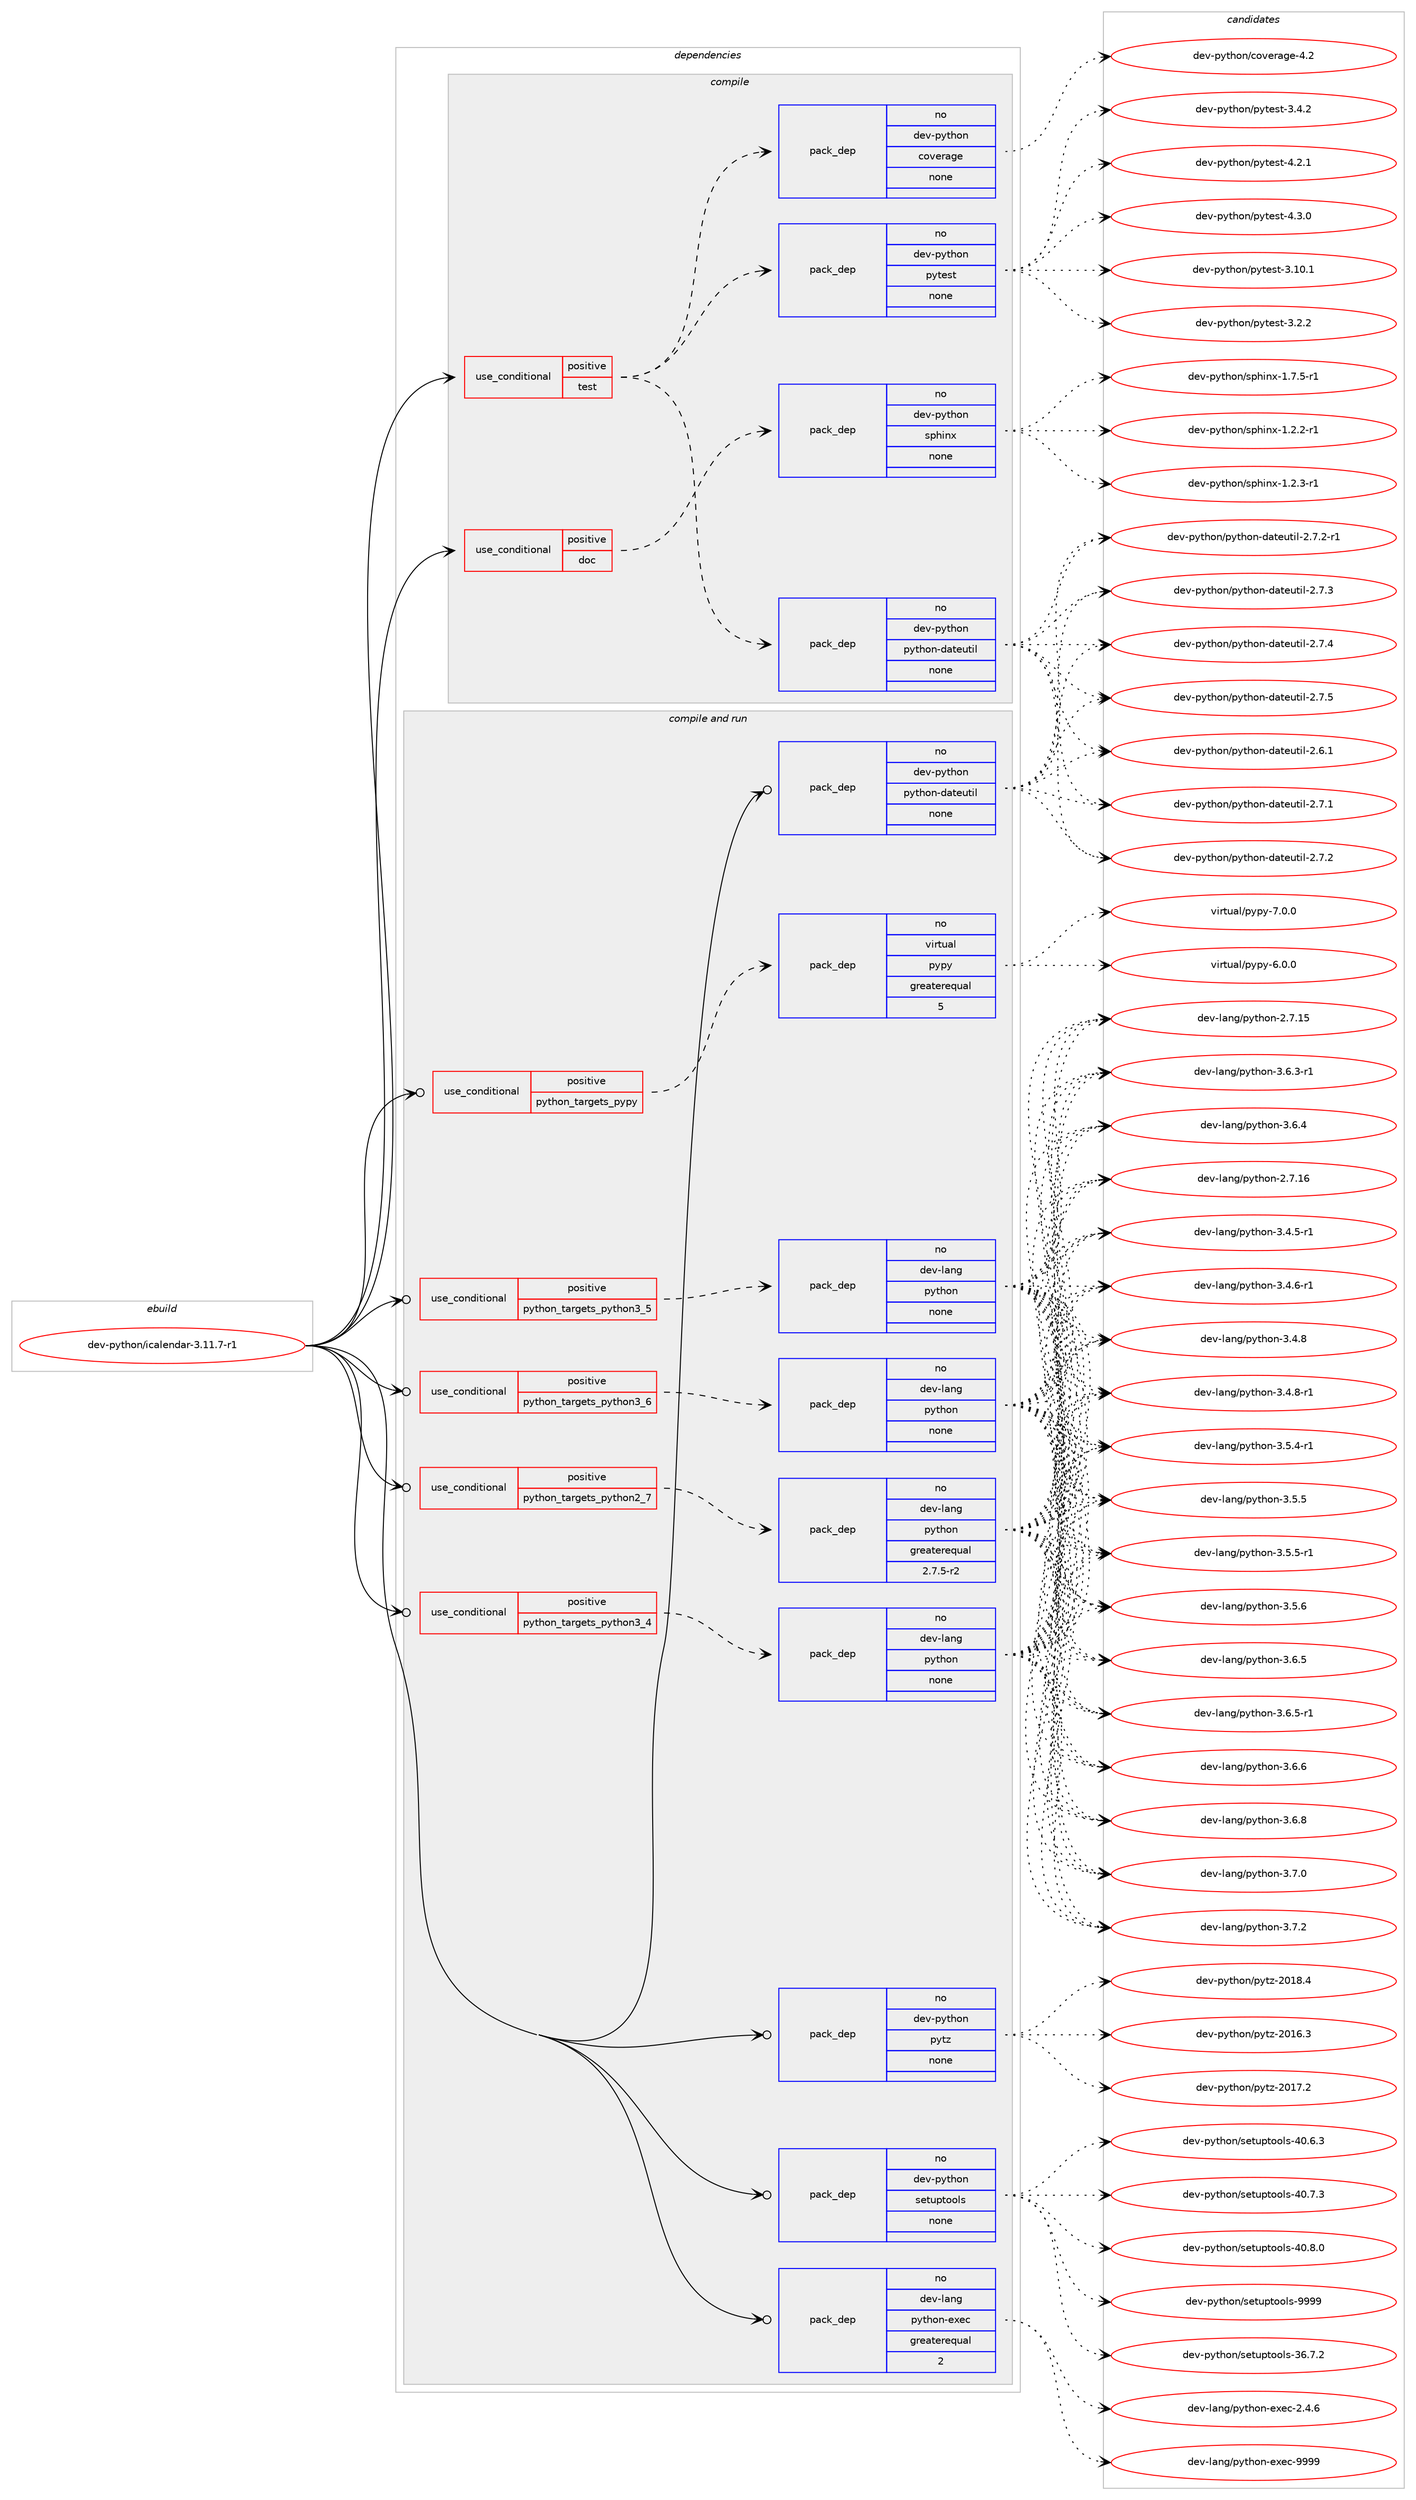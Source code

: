 digraph prolog {

# *************
# Graph options
# *************

newrank=true;
concentrate=true;
compound=true;
graph [rankdir=LR,fontname=Helvetica,fontsize=10,ranksep=1.5];#, ranksep=2.5, nodesep=0.2];
edge  [arrowhead=vee];
node  [fontname=Helvetica,fontsize=10];

# **********
# The ebuild
# **********

subgraph cluster_leftcol {
color=gray;
rank=same;
label=<<i>ebuild</i>>;
id [label="dev-python/icalendar-3.11.7-r1", color=red, width=4, href="../dev-python/icalendar-3.11.7-r1.svg"];
}

# ****************
# The dependencies
# ****************

subgraph cluster_midcol {
color=gray;
label=<<i>dependencies</i>>;
subgraph cluster_compile {
fillcolor="#eeeeee";
style=filled;
label=<<i>compile</i>>;
subgraph cond375627 {
dependency1413412 [label=<<TABLE BORDER="0" CELLBORDER="1" CELLSPACING="0" CELLPADDING="4"><TR><TD ROWSPAN="3" CELLPADDING="10">use_conditional</TD></TR><TR><TD>positive</TD></TR><TR><TD>doc</TD></TR></TABLE>>, shape=none, color=red];
subgraph pack1014516 {
dependency1413413 [label=<<TABLE BORDER="0" CELLBORDER="1" CELLSPACING="0" CELLPADDING="4" WIDTH="220"><TR><TD ROWSPAN="6" CELLPADDING="30">pack_dep</TD></TR><TR><TD WIDTH="110">no</TD></TR><TR><TD>dev-python</TD></TR><TR><TD>sphinx</TD></TR><TR><TD>none</TD></TR><TR><TD></TD></TR></TABLE>>, shape=none, color=blue];
}
dependency1413412:e -> dependency1413413:w [weight=20,style="dashed",arrowhead="vee"];
}
id:e -> dependency1413412:w [weight=20,style="solid",arrowhead="vee"];
subgraph cond375628 {
dependency1413414 [label=<<TABLE BORDER="0" CELLBORDER="1" CELLSPACING="0" CELLPADDING="4"><TR><TD ROWSPAN="3" CELLPADDING="10">use_conditional</TD></TR><TR><TD>positive</TD></TR><TR><TD>test</TD></TR></TABLE>>, shape=none, color=red];
subgraph pack1014517 {
dependency1413415 [label=<<TABLE BORDER="0" CELLBORDER="1" CELLSPACING="0" CELLPADDING="4" WIDTH="220"><TR><TD ROWSPAN="6" CELLPADDING="30">pack_dep</TD></TR><TR><TD WIDTH="110">no</TD></TR><TR><TD>dev-python</TD></TR><TR><TD>python-dateutil</TD></TR><TR><TD>none</TD></TR><TR><TD></TD></TR></TABLE>>, shape=none, color=blue];
}
dependency1413414:e -> dependency1413415:w [weight=20,style="dashed",arrowhead="vee"];
subgraph pack1014518 {
dependency1413416 [label=<<TABLE BORDER="0" CELLBORDER="1" CELLSPACING="0" CELLPADDING="4" WIDTH="220"><TR><TD ROWSPAN="6" CELLPADDING="30">pack_dep</TD></TR><TR><TD WIDTH="110">no</TD></TR><TR><TD>dev-python</TD></TR><TR><TD>pytest</TD></TR><TR><TD>none</TD></TR><TR><TD></TD></TR></TABLE>>, shape=none, color=blue];
}
dependency1413414:e -> dependency1413416:w [weight=20,style="dashed",arrowhead="vee"];
subgraph pack1014519 {
dependency1413417 [label=<<TABLE BORDER="0" CELLBORDER="1" CELLSPACING="0" CELLPADDING="4" WIDTH="220"><TR><TD ROWSPAN="6" CELLPADDING="30">pack_dep</TD></TR><TR><TD WIDTH="110">no</TD></TR><TR><TD>dev-python</TD></TR><TR><TD>coverage</TD></TR><TR><TD>none</TD></TR><TR><TD></TD></TR></TABLE>>, shape=none, color=blue];
}
dependency1413414:e -> dependency1413417:w [weight=20,style="dashed",arrowhead="vee"];
}
id:e -> dependency1413414:w [weight=20,style="solid",arrowhead="vee"];
}
subgraph cluster_compileandrun {
fillcolor="#eeeeee";
style=filled;
label=<<i>compile and run</i>>;
subgraph cond375629 {
dependency1413418 [label=<<TABLE BORDER="0" CELLBORDER="1" CELLSPACING="0" CELLPADDING="4"><TR><TD ROWSPAN="3" CELLPADDING="10">use_conditional</TD></TR><TR><TD>positive</TD></TR><TR><TD>python_targets_pypy</TD></TR></TABLE>>, shape=none, color=red];
subgraph pack1014520 {
dependency1413419 [label=<<TABLE BORDER="0" CELLBORDER="1" CELLSPACING="0" CELLPADDING="4" WIDTH="220"><TR><TD ROWSPAN="6" CELLPADDING="30">pack_dep</TD></TR><TR><TD WIDTH="110">no</TD></TR><TR><TD>virtual</TD></TR><TR><TD>pypy</TD></TR><TR><TD>greaterequal</TD></TR><TR><TD>5</TD></TR></TABLE>>, shape=none, color=blue];
}
dependency1413418:e -> dependency1413419:w [weight=20,style="dashed",arrowhead="vee"];
}
id:e -> dependency1413418:w [weight=20,style="solid",arrowhead="odotvee"];
subgraph cond375630 {
dependency1413420 [label=<<TABLE BORDER="0" CELLBORDER="1" CELLSPACING="0" CELLPADDING="4"><TR><TD ROWSPAN="3" CELLPADDING="10">use_conditional</TD></TR><TR><TD>positive</TD></TR><TR><TD>python_targets_python2_7</TD></TR></TABLE>>, shape=none, color=red];
subgraph pack1014521 {
dependency1413421 [label=<<TABLE BORDER="0" CELLBORDER="1" CELLSPACING="0" CELLPADDING="4" WIDTH="220"><TR><TD ROWSPAN="6" CELLPADDING="30">pack_dep</TD></TR><TR><TD WIDTH="110">no</TD></TR><TR><TD>dev-lang</TD></TR><TR><TD>python</TD></TR><TR><TD>greaterequal</TD></TR><TR><TD>2.7.5-r2</TD></TR></TABLE>>, shape=none, color=blue];
}
dependency1413420:e -> dependency1413421:w [weight=20,style="dashed",arrowhead="vee"];
}
id:e -> dependency1413420:w [weight=20,style="solid",arrowhead="odotvee"];
subgraph cond375631 {
dependency1413422 [label=<<TABLE BORDER="0" CELLBORDER="1" CELLSPACING="0" CELLPADDING="4"><TR><TD ROWSPAN="3" CELLPADDING="10">use_conditional</TD></TR><TR><TD>positive</TD></TR><TR><TD>python_targets_python3_4</TD></TR></TABLE>>, shape=none, color=red];
subgraph pack1014522 {
dependency1413423 [label=<<TABLE BORDER="0" CELLBORDER="1" CELLSPACING="0" CELLPADDING="4" WIDTH="220"><TR><TD ROWSPAN="6" CELLPADDING="30">pack_dep</TD></TR><TR><TD WIDTH="110">no</TD></TR><TR><TD>dev-lang</TD></TR><TR><TD>python</TD></TR><TR><TD>none</TD></TR><TR><TD></TD></TR></TABLE>>, shape=none, color=blue];
}
dependency1413422:e -> dependency1413423:w [weight=20,style="dashed",arrowhead="vee"];
}
id:e -> dependency1413422:w [weight=20,style="solid",arrowhead="odotvee"];
subgraph cond375632 {
dependency1413424 [label=<<TABLE BORDER="0" CELLBORDER="1" CELLSPACING="0" CELLPADDING="4"><TR><TD ROWSPAN="3" CELLPADDING="10">use_conditional</TD></TR><TR><TD>positive</TD></TR><TR><TD>python_targets_python3_5</TD></TR></TABLE>>, shape=none, color=red];
subgraph pack1014523 {
dependency1413425 [label=<<TABLE BORDER="0" CELLBORDER="1" CELLSPACING="0" CELLPADDING="4" WIDTH="220"><TR><TD ROWSPAN="6" CELLPADDING="30">pack_dep</TD></TR><TR><TD WIDTH="110">no</TD></TR><TR><TD>dev-lang</TD></TR><TR><TD>python</TD></TR><TR><TD>none</TD></TR><TR><TD></TD></TR></TABLE>>, shape=none, color=blue];
}
dependency1413424:e -> dependency1413425:w [weight=20,style="dashed",arrowhead="vee"];
}
id:e -> dependency1413424:w [weight=20,style="solid",arrowhead="odotvee"];
subgraph cond375633 {
dependency1413426 [label=<<TABLE BORDER="0" CELLBORDER="1" CELLSPACING="0" CELLPADDING="4"><TR><TD ROWSPAN="3" CELLPADDING="10">use_conditional</TD></TR><TR><TD>positive</TD></TR><TR><TD>python_targets_python3_6</TD></TR></TABLE>>, shape=none, color=red];
subgraph pack1014524 {
dependency1413427 [label=<<TABLE BORDER="0" CELLBORDER="1" CELLSPACING="0" CELLPADDING="4" WIDTH="220"><TR><TD ROWSPAN="6" CELLPADDING="30">pack_dep</TD></TR><TR><TD WIDTH="110">no</TD></TR><TR><TD>dev-lang</TD></TR><TR><TD>python</TD></TR><TR><TD>none</TD></TR><TR><TD></TD></TR></TABLE>>, shape=none, color=blue];
}
dependency1413426:e -> dependency1413427:w [weight=20,style="dashed",arrowhead="vee"];
}
id:e -> dependency1413426:w [weight=20,style="solid",arrowhead="odotvee"];
subgraph pack1014525 {
dependency1413428 [label=<<TABLE BORDER="0" CELLBORDER="1" CELLSPACING="0" CELLPADDING="4" WIDTH="220"><TR><TD ROWSPAN="6" CELLPADDING="30">pack_dep</TD></TR><TR><TD WIDTH="110">no</TD></TR><TR><TD>dev-lang</TD></TR><TR><TD>python-exec</TD></TR><TR><TD>greaterequal</TD></TR><TR><TD>2</TD></TR></TABLE>>, shape=none, color=blue];
}
id:e -> dependency1413428:w [weight=20,style="solid",arrowhead="odotvee"];
subgraph pack1014526 {
dependency1413429 [label=<<TABLE BORDER="0" CELLBORDER="1" CELLSPACING="0" CELLPADDING="4" WIDTH="220"><TR><TD ROWSPAN="6" CELLPADDING="30">pack_dep</TD></TR><TR><TD WIDTH="110">no</TD></TR><TR><TD>dev-python</TD></TR><TR><TD>python-dateutil</TD></TR><TR><TD>none</TD></TR><TR><TD></TD></TR></TABLE>>, shape=none, color=blue];
}
id:e -> dependency1413429:w [weight=20,style="solid",arrowhead="odotvee"];
subgraph pack1014527 {
dependency1413430 [label=<<TABLE BORDER="0" CELLBORDER="1" CELLSPACING="0" CELLPADDING="4" WIDTH="220"><TR><TD ROWSPAN="6" CELLPADDING="30">pack_dep</TD></TR><TR><TD WIDTH="110">no</TD></TR><TR><TD>dev-python</TD></TR><TR><TD>pytz</TD></TR><TR><TD>none</TD></TR><TR><TD></TD></TR></TABLE>>, shape=none, color=blue];
}
id:e -> dependency1413430:w [weight=20,style="solid",arrowhead="odotvee"];
subgraph pack1014528 {
dependency1413431 [label=<<TABLE BORDER="0" CELLBORDER="1" CELLSPACING="0" CELLPADDING="4" WIDTH="220"><TR><TD ROWSPAN="6" CELLPADDING="30">pack_dep</TD></TR><TR><TD WIDTH="110">no</TD></TR><TR><TD>dev-python</TD></TR><TR><TD>setuptools</TD></TR><TR><TD>none</TD></TR><TR><TD></TD></TR></TABLE>>, shape=none, color=blue];
}
id:e -> dependency1413431:w [weight=20,style="solid",arrowhead="odotvee"];
}
subgraph cluster_run {
fillcolor="#eeeeee";
style=filled;
label=<<i>run</i>>;
}
}

# **************
# The candidates
# **************

subgraph cluster_choices {
rank=same;
color=gray;
label=<<i>candidates</i>>;

subgraph choice1014516 {
color=black;
nodesep=1;
choice10010111845112121116104111110471151121041051101204549465046504511449 [label="dev-python/sphinx-1.2.2-r1", color=red, width=4,href="../dev-python/sphinx-1.2.2-r1.svg"];
choice10010111845112121116104111110471151121041051101204549465046514511449 [label="dev-python/sphinx-1.2.3-r1", color=red, width=4,href="../dev-python/sphinx-1.2.3-r1.svg"];
choice10010111845112121116104111110471151121041051101204549465546534511449 [label="dev-python/sphinx-1.7.5-r1", color=red, width=4,href="../dev-python/sphinx-1.7.5-r1.svg"];
dependency1413413:e -> choice10010111845112121116104111110471151121041051101204549465046504511449:w [style=dotted,weight="100"];
dependency1413413:e -> choice10010111845112121116104111110471151121041051101204549465046514511449:w [style=dotted,weight="100"];
dependency1413413:e -> choice10010111845112121116104111110471151121041051101204549465546534511449:w [style=dotted,weight="100"];
}
subgraph choice1014517 {
color=black;
nodesep=1;
choice10010111845112121116104111110471121211161041111104510097116101117116105108455046544649 [label="dev-python/python-dateutil-2.6.1", color=red, width=4,href="../dev-python/python-dateutil-2.6.1.svg"];
choice10010111845112121116104111110471121211161041111104510097116101117116105108455046554649 [label="dev-python/python-dateutil-2.7.1", color=red, width=4,href="../dev-python/python-dateutil-2.7.1.svg"];
choice10010111845112121116104111110471121211161041111104510097116101117116105108455046554650 [label="dev-python/python-dateutil-2.7.2", color=red, width=4,href="../dev-python/python-dateutil-2.7.2.svg"];
choice100101118451121211161041111104711212111610411111045100971161011171161051084550465546504511449 [label="dev-python/python-dateutil-2.7.2-r1", color=red, width=4,href="../dev-python/python-dateutil-2.7.2-r1.svg"];
choice10010111845112121116104111110471121211161041111104510097116101117116105108455046554651 [label="dev-python/python-dateutil-2.7.3", color=red, width=4,href="../dev-python/python-dateutil-2.7.3.svg"];
choice10010111845112121116104111110471121211161041111104510097116101117116105108455046554652 [label="dev-python/python-dateutil-2.7.4", color=red, width=4,href="../dev-python/python-dateutil-2.7.4.svg"];
choice10010111845112121116104111110471121211161041111104510097116101117116105108455046554653 [label="dev-python/python-dateutil-2.7.5", color=red, width=4,href="../dev-python/python-dateutil-2.7.5.svg"];
dependency1413415:e -> choice10010111845112121116104111110471121211161041111104510097116101117116105108455046544649:w [style=dotted,weight="100"];
dependency1413415:e -> choice10010111845112121116104111110471121211161041111104510097116101117116105108455046554649:w [style=dotted,weight="100"];
dependency1413415:e -> choice10010111845112121116104111110471121211161041111104510097116101117116105108455046554650:w [style=dotted,weight="100"];
dependency1413415:e -> choice100101118451121211161041111104711212111610411111045100971161011171161051084550465546504511449:w [style=dotted,weight="100"];
dependency1413415:e -> choice10010111845112121116104111110471121211161041111104510097116101117116105108455046554651:w [style=dotted,weight="100"];
dependency1413415:e -> choice10010111845112121116104111110471121211161041111104510097116101117116105108455046554652:w [style=dotted,weight="100"];
dependency1413415:e -> choice10010111845112121116104111110471121211161041111104510097116101117116105108455046554653:w [style=dotted,weight="100"];
}
subgraph choice1014518 {
color=black;
nodesep=1;
choice100101118451121211161041111104711212111610111511645514649484649 [label="dev-python/pytest-3.10.1", color=red, width=4,href="../dev-python/pytest-3.10.1.svg"];
choice1001011184511212111610411111047112121116101115116455146504650 [label="dev-python/pytest-3.2.2", color=red, width=4,href="../dev-python/pytest-3.2.2.svg"];
choice1001011184511212111610411111047112121116101115116455146524650 [label="dev-python/pytest-3.4.2", color=red, width=4,href="../dev-python/pytest-3.4.2.svg"];
choice1001011184511212111610411111047112121116101115116455246504649 [label="dev-python/pytest-4.2.1", color=red, width=4,href="../dev-python/pytest-4.2.1.svg"];
choice1001011184511212111610411111047112121116101115116455246514648 [label="dev-python/pytest-4.3.0", color=red, width=4,href="../dev-python/pytest-4.3.0.svg"];
dependency1413416:e -> choice100101118451121211161041111104711212111610111511645514649484649:w [style=dotted,weight="100"];
dependency1413416:e -> choice1001011184511212111610411111047112121116101115116455146504650:w [style=dotted,weight="100"];
dependency1413416:e -> choice1001011184511212111610411111047112121116101115116455146524650:w [style=dotted,weight="100"];
dependency1413416:e -> choice1001011184511212111610411111047112121116101115116455246504649:w [style=dotted,weight="100"];
dependency1413416:e -> choice1001011184511212111610411111047112121116101115116455246514648:w [style=dotted,weight="100"];
}
subgraph choice1014519 {
color=black;
nodesep=1;
choice1001011184511212111610411111047991111181011149710310145524650 [label="dev-python/coverage-4.2", color=red, width=4,href="../dev-python/coverage-4.2.svg"];
dependency1413417:e -> choice1001011184511212111610411111047991111181011149710310145524650:w [style=dotted,weight="100"];
}
subgraph choice1014520 {
color=black;
nodesep=1;
choice1181051141161179710847112121112121455446484648 [label="virtual/pypy-6.0.0", color=red, width=4,href="../virtual/pypy-6.0.0.svg"];
choice1181051141161179710847112121112121455546484648 [label="virtual/pypy-7.0.0", color=red, width=4,href="../virtual/pypy-7.0.0.svg"];
dependency1413419:e -> choice1181051141161179710847112121112121455446484648:w [style=dotted,weight="100"];
dependency1413419:e -> choice1181051141161179710847112121112121455546484648:w [style=dotted,weight="100"];
}
subgraph choice1014521 {
color=black;
nodesep=1;
choice10010111845108971101034711212111610411111045504655464953 [label="dev-lang/python-2.7.15", color=red, width=4,href="../dev-lang/python-2.7.15.svg"];
choice10010111845108971101034711212111610411111045504655464954 [label="dev-lang/python-2.7.16", color=red, width=4,href="../dev-lang/python-2.7.16.svg"];
choice1001011184510897110103471121211161041111104551465246534511449 [label="dev-lang/python-3.4.5-r1", color=red, width=4,href="../dev-lang/python-3.4.5-r1.svg"];
choice1001011184510897110103471121211161041111104551465246544511449 [label="dev-lang/python-3.4.6-r1", color=red, width=4,href="../dev-lang/python-3.4.6-r1.svg"];
choice100101118451089711010347112121116104111110455146524656 [label="dev-lang/python-3.4.8", color=red, width=4,href="../dev-lang/python-3.4.8.svg"];
choice1001011184510897110103471121211161041111104551465246564511449 [label="dev-lang/python-3.4.8-r1", color=red, width=4,href="../dev-lang/python-3.4.8-r1.svg"];
choice1001011184510897110103471121211161041111104551465346524511449 [label="dev-lang/python-3.5.4-r1", color=red, width=4,href="../dev-lang/python-3.5.4-r1.svg"];
choice100101118451089711010347112121116104111110455146534653 [label="dev-lang/python-3.5.5", color=red, width=4,href="../dev-lang/python-3.5.5.svg"];
choice1001011184510897110103471121211161041111104551465346534511449 [label="dev-lang/python-3.5.5-r1", color=red, width=4,href="../dev-lang/python-3.5.5-r1.svg"];
choice100101118451089711010347112121116104111110455146534654 [label="dev-lang/python-3.5.6", color=red, width=4,href="../dev-lang/python-3.5.6.svg"];
choice1001011184510897110103471121211161041111104551465446514511449 [label="dev-lang/python-3.6.3-r1", color=red, width=4,href="../dev-lang/python-3.6.3-r1.svg"];
choice100101118451089711010347112121116104111110455146544652 [label="dev-lang/python-3.6.4", color=red, width=4,href="../dev-lang/python-3.6.4.svg"];
choice100101118451089711010347112121116104111110455146544653 [label="dev-lang/python-3.6.5", color=red, width=4,href="../dev-lang/python-3.6.5.svg"];
choice1001011184510897110103471121211161041111104551465446534511449 [label="dev-lang/python-3.6.5-r1", color=red, width=4,href="../dev-lang/python-3.6.5-r1.svg"];
choice100101118451089711010347112121116104111110455146544654 [label="dev-lang/python-3.6.6", color=red, width=4,href="../dev-lang/python-3.6.6.svg"];
choice100101118451089711010347112121116104111110455146544656 [label="dev-lang/python-3.6.8", color=red, width=4,href="../dev-lang/python-3.6.8.svg"];
choice100101118451089711010347112121116104111110455146554648 [label="dev-lang/python-3.7.0", color=red, width=4,href="../dev-lang/python-3.7.0.svg"];
choice100101118451089711010347112121116104111110455146554650 [label="dev-lang/python-3.7.2", color=red, width=4,href="../dev-lang/python-3.7.2.svg"];
dependency1413421:e -> choice10010111845108971101034711212111610411111045504655464953:w [style=dotted,weight="100"];
dependency1413421:e -> choice10010111845108971101034711212111610411111045504655464954:w [style=dotted,weight="100"];
dependency1413421:e -> choice1001011184510897110103471121211161041111104551465246534511449:w [style=dotted,weight="100"];
dependency1413421:e -> choice1001011184510897110103471121211161041111104551465246544511449:w [style=dotted,weight="100"];
dependency1413421:e -> choice100101118451089711010347112121116104111110455146524656:w [style=dotted,weight="100"];
dependency1413421:e -> choice1001011184510897110103471121211161041111104551465246564511449:w [style=dotted,weight="100"];
dependency1413421:e -> choice1001011184510897110103471121211161041111104551465346524511449:w [style=dotted,weight="100"];
dependency1413421:e -> choice100101118451089711010347112121116104111110455146534653:w [style=dotted,weight="100"];
dependency1413421:e -> choice1001011184510897110103471121211161041111104551465346534511449:w [style=dotted,weight="100"];
dependency1413421:e -> choice100101118451089711010347112121116104111110455146534654:w [style=dotted,weight="100"];
dependency1413421:e -> choice1001011184510897110103471121211161041111104551465446514511449:w [style=dotted,weight="100"];
dependency1413421:e -> choice100101118451089711010347112121116104111110455146544652:w [style=dotted,weight="100"];
dependency1413421:e -> choice100101118451089711010347112121116104111110455146544653:w [style=dotted,weight="100"];
dependency1413421:e -> choice1001011184510897110103471121211161041111104551465446534511449:w [style=dotted,weight="100"];
dependency1413421:e -> choice100101118451089711010347112121116104111110455146544654:w [style=dotted,weight="100"];
dependency1413421:e -> choice100101118451089711010347112121116104111110455146544656:w [style=dotted,weight="100"];
dependency1413421:e -> choice100101118451089711010347112121116104111110455146554648:w [style=dotted,weight="100"];
dependency1413421:e -> choice100101118451089711010347112121116104111110455146554650:w [style=dotted,weight="100"];
}
subgraph choice1014522 {
color=black;
nodesep=1;
choice10010111845108971101034711212111610411111045504655464953 [label="dev-lang/python-2.7.15", color=red, width=4,href="../dev-lang/python-2.7.15.svg"];
choice10010111845108971101034711212111610411111045504655464954 [label="dev-lang/python-2.7.16", color=red, width=4,href="../dev-lang/python-2.7.16.svg"];
choice1001011184510897110103471121211161041111104551465246534511449 [label="dev-lang/python-3.4.5-r1", color=red, width=4,href="../dev-lang/python-3.4.5-r1.svg"];
choice1001011184510897110103471121211161041111104551465246544511449 [label="dev-lang/python-3.4.6-r1", color=red, width=4,href="../dev-lang/python-3.4.6-r1.svg"];
choice100101118451089711010347112121116104111110455146524656 [label="dev-lang/python-3.4.8", color=red, width=4,href="../dev-lang/python-3.4.8.svg"];
choice1001011184510897110103471121211161041111104551465246564511449 [label="dev-lang/python-3.4.8-r1", color=red, width=4,href="../dev-lang/python-3.4.8-r1.svg"];
choice1001011184510897110103471121211161041111104551465346524511449 [label="dev-lang/python-3.5.4-r1", color=red, width=4,href="../dev-lang/python-3.5.4-r1.svg"];
choice100101118451089711010347112121116104111110455146534653 [label="dev-lang/python-3.5.5", color=red, width=4,href="../dev-lang/python-3.5.5.svg"];
choice1001011184510897110103471121211161041111104551465346534511449 [label="dev-lang/python-3.5.5-r1", color=red, width=4,href="../dev-lang/python-3.5.5-r1.svg"];
choice100101118451089711010347112121116104111110455146534654 [label="dev-lang/python-3.5.6", color=red, width=4,href="../dev-lang/python-3.5.6.svg"];
choice1001011184510897110103471121211161041111104551465446514511449 [label="dev-lang/python-3.6.3-r1", color=red, width=4,href="../dev-lang/python-3.6.3-r1.svg"];
choice100101118451089711010347112121116104111110455146544652 [label="dev-lang/python-3.6.4", color=red, width=4,href="../dev-lang/python-3.6.4.svg"];
choice100101118451089711010347112121116104111110455146544653 [label="dev-lang/python-3.6.5", color=red, width=4,href="../dev-lang/python-3.6.5.svg"];
choice1001011184510897110103471121211161041111104551465446534511449 [label="dev-lang/python-3.6.5-r1", color=red, width=4,href="../dev-lang/python-3.6.5-r1.svg"];
choice100101118451089711010347112121116104111110455146544654 [label="dev-lang/python-3.6.6", color=red, width=4,href="../dev-lang/python-3.6.6.svg"];
choice100101118451089711010347112121116104111110455146544656 [label="dev-lang/python-3.6.8", color=red, width=4,href="../dev-lang/python-3.6.8.svg"];
choice100101118451089711010347112121116104111110455146554648 [label="dev-lang/python-3.7.0", color=red, width=4,href="../dev-lang/python-3.7.0.svg"];
choice100101118451089711010347112121116104111110455146554650 [label="dev-lang/python-3.7.2", color=red, width=4,href="../dev-lang/python-3.7.2.svg"];
dependency1413423:e -> choice10010111845108971101034711212111610411111045504655464953:w [style=dotted,weight="100"];
dependency1413423:e -> choice10010111845108971101034711212111610411111045504655464954:w [style=dotted,weight="100"];
dependency1413423:e -> choice1001011184510897110103471121211161041111104551465246534511449:w [style=dotted,weight="100"];
dependency1413423:e -> choice1001011184510897110103471121211161041111104551465246544511449:w [style=dotted,weight="100"];
dependency1413423:e -> choice100101118451089711010347112121116104111110455146524656:w [style=dotted,weight="100"];
dependency1413423:e -> choice1001011184510897110103471121211161041111104551465246564511449:w [style=dotted,weight="100"];
dependency1413423:e -> choice1001011184510897110103471121211161041111104551465346524511449:w [style=dotted,weight="100"];
dependency1413423:e -> choice100101118451089711010347112121116104111110455146534653:w [style=dotted,weight="100"];
dependency1413423:e -> choice1001011184510897110103471121211161041111104551465346534511449:w [style=dotted,weight="100"];
dependency1413423:e -> choice100101118451089711010347112121116104111110455146534654:w [style=dotted,weight="100"];
dependency1413423:e -> choice1001011184510897110103471121211161041111104551465446514511449:w [style=dotted,weight="100"];
dependency1413423:e -> choice100101118451089711010347112121116104111110455146544652:w [style=dotted,weight="100"];
dependency1413423:e -> choice100101118451089711010347112121116104111110455146544653:w [style=dotted,weight="100"];
dependency1413423:e -> choice1001011184510897110103471121211161041111104551465446534511449:w [style=dotted,weight="100"];
dependency1413423:e -> choice100101118451089711010347112121116104111110455146544654:w [style=dotted,weight="100"];
dependency1413423:e -> choice100101118451089711010347112121116104111110455146544656:w [style=dotted,weight="100"];
dependency1413423:e -> choice100101118451089711010347112121116104111110455146554648:w [style=dotted,weight="100"];
dependency1413423:e -> choice100101118451089711010347112121116104111110455146554650:w [style=dotted,weight="100"];
}
subgraph choice1014523 {
color=black;
nodesep=1;
choice10010111845108971101034711212111610411111045504655464953 [label="dev-lang/python-2.7.15", color=red, width=4,href="../dev-lang/python-2.7.15.svg"];
choice10010111845108971101034711212111610411111045504655464954 [label="dev-lang/python-2.7.16", color=red, width=4,href="../dev-lang/python-2.7.16.svg"];
choice1001011184510897110103471121211161041111104551465246534511449 [label="dev-lang/python-3.4.5-r1", color=red, width=4,href="../dev-lang/python-3.4.5-r1.svg"];
choice1001011184510897110103471121211161041111104551465246544511449 [label="dev-lang/python-3.4.6-r1", color=red, width=4,href="../dev-lang/python-3.4.6-r1.svg"];
choice100101118451089711010347112121116104111110455146524656 [label="dev-lang/python-3.4.8", color=red, width=4,href="../dev-lang/python-3.4.8.svg"];
choice1001011184510897110103471121211161041111104551465246564511449 [label="dev-lang/python-3.4.8-r1", color=red, width=4,href="../dev-lang/python-3.4.8-r1.svg"];
choice1001011184510897110103471121211161041111104551465346524511449 [label="dev-lang/python-3.5.4-r1", color=red, width=4,href="../dev-lang/python-3.5.4-r1.svg"];
choice100101118451089711010347112121116104111110455146534653 [label="dev-lang/python-3.5.5", color=red, width=4,href="../dev-lang/python-3.5.5.svg"];
choice1001011184510897110103471121211161041111104551465346534511449 [label="dev-lang/python-3.5.5-r1", color=red, width=4,href="../dev-lang/python-3.5.5-r1.svg"];
choice100101118451089711010347112121116104111110455146534654 [label="dev-lang/python-3.5.6", color=red, width=4,href="../dev-lang/python-3.5.6.svg"];
choice1001011184510897110103471121211161041111104551465446514511449 [label="dev-lang/python-3.6.3-r1", color=red, width=4,href="../dev-lang/python-3.6.3-r1.svg"];
choice100101118451089711010347112121116104111110455146544652 [label="dev-lang/python-3.6.4", color=red, width=4,href="../dev-lang/python-3.6.4.svg"];
choice100101118451089711010347112121116104111110455146544653 [label="dev-lang/python-3.6.5", color=red, width=4,href="../dev-lang/python-3.6.5.svg"];
choice1001011184510897110103471121211161041111104551465446534511449 [label="dev-lang/python-3.6.5-r1", color=red, width=4,href="../dev-lang/python-3.6.5-r1.svg"];
choice100101118451089711010347112121116104111110455146544654 [label="dev-lang/python-3.6.6", color=red, width=4,href="../dev-lang/python-3.6.6.svg"];
choice100101118451089711010347112121116104111110455146544656 [label="dev-lang/python-3.6.8", color=red, width=4,href="../dev-lang/python-3.6.8.svg"];
choice100101118451089711010347112121116104111110455146554648 [label="dev-lang/python-3.7.0", color=red, width=4,href="../dev-lang/python-3.7.0.svg"];
choice100101118451089711010347112121116104111110455146554650 [label="dev-lang/python-3.7.2", color=red, width=4,href="../dev-lang/python-3.7.2.svg"];
dependency1413425:e -> choice10010111845108971101034711212111610411111045504655464953:w [style=dotted,weight="100"];
dependency1413425:e -> choice10010111845108971101034711212111610411111045504655464954:w [style=dotted,weight="100"];
dependency1413425:e -> choice1001011184510897110103471121211161041111104551465246534511449:w [style=dotted,weight="100"];
dependency1413425:e -> choice1001011184510897110103471121211161041111104551465246544511449:w [style=dotted,weight="100"];
dependency1413425:e -> choice100101118451089711010347112121116104111110455146524656:w [style=dotted,weight="100"];
dependency1413425:e -> choice1001011184510897110103471121211161041111104551465246564511449:w [style=dotted,weight="100"];
dependency1413425:e -> choice1001011184510897110103471121211161041111104551465346524511449:w [style=dotted,weight="100"];
dependency1413425:e -> choice100101118451089711010347112121116104111110455146534653:w [style=dotted,weight="100"];
dependency1413425:e -> choice1001011184510897110103471121211161041111104551465346534511449:w [style=dotted,weight="100"];
dependency1413425:e -> choice100101118451089711010347112121116104111110455146534654:w [style=dotted,weight="100"];
dependency1413425:e -> choice1001011184510897110103471121211161041111104551465446514511449:w [style=dotted,weight="100"];
dependency1413425:e -> choice100101118451089711010347112121116104111110455146544652:w [style=dotted,weight="100"];
dependency1413425:e -> choice100101118451089711010347112121116104111110455146544653:w [style=dotted,weight="100"];
dependency1413425:e -> choice1001011184510897110103471121211161041111104551465446534511449:w [style=dotted,weight="100"];
dependency1413425:e -> choice100101118451089711010347112121116104111110455146544654:w [style=dotted,weight="100"];
dependency1413425:e -> choice100101118451089711010347112121116104111110455146544656:w [style=dotted,weight="100"];
dependency1413425:e -> choice100101118451089711010347112121116104111110455146554648:w [style=dotted,weight="100"];
dependency1413425:e -> choice100101118451089711010347112121116104111110455146554650:w [style=dotted,weight="100"];
}
subgraph choice1014524 {
color=black;
nodesep=1;
choice10010111845108971101034711212111610411111045504655464953 [label="dev-lang/python-2.7.15", color=red, width=4,href="../dev-lang/python-2.7.15.svg"];
choice10010111845108971101034711212111610411111045504655464954 [label="dev-lang/python-2.7.16", color=red, width=4,href="../dev-lang/python-2.7.16.svg"];
choice1001011184510897110103471121211161041111104551465246534511449 [label="dev-lang/python-3.4.5-r1", color=red, width=4,href="../dev-lang/python-3.4.5-r1.svg"];
choice1001011184510897110103471121211161041111104551465246544511449 [label="dev-lang/python-3.4.6-r1", color=red, width=4,href="../dev-lang/python-3.4.6-r1.svg"];
choice100101118451089711010347112121116104111110455146524656 [label="dev-lang/python-3.4.8", color=red, width=4,href="../dev-lang/python-3.4.8.svg"];
choice1001011184510897110103471121211161041111104551465246564511449 [label="dev-lang/python-3.4.8-r1", color=red, width=4,href="../dev-lang/python-3.4.8-r1.svg"];
choice1001011184510897110103471121211161041111104551465346524511449 [label="dev-lang/python-3.5.4-r1", color=red, width=4,href="../dev-lang/python-3.5.4-r1.svg"];
choice100101118451089711010347112121116104111110455146534653 [label="dev-lang/python-3.5.5", color=red, width=4,href="../dev-lang/python-3.5.5.svg"];
choice1001011184510897110103471121211161041111104551465346534511449 [label="dev-lang/python-3.5.5-r1", color=red, width=4,href="../dev-lang/python-3.5.5-r1.svg"];
choice100101118451089711010347112121116104111110455146534654 [label="dev-lang/python-3.5.6", color=red, width=4,href="../dev-lang/python-3.5.6.svg"];
choice1001011184510897110103471121211161041111104551465446514511449 [label="dev-lang/python-3.6.3-r1", color=red, width=4,href="../dev-lang/python-3.6.3-r1.svg"];
choice100101118451089711010347112121116104111110455146544652 [label="dev-lang/python-3.6.4", color=red, width=4,href="../dev-lang/python-3.6.4.svg"];
choice100101118451089711010347112121116104111110455146544653 [label="dev-lang/python-3.6.5", color=red, width=4,href="../dev-lang/python-3.6.5.svg"];
choice1001011184510897110103471121211161041111104551465446534511449 [label="dev-lang/python-3.6.5-r1", color=red, width=4,href="../dev-lang/python-3.6.5-r1.svg"];
choice100101118451089711010347112121116104111110455146544654 [label="dev-lang/python-3.6.6", color=red, width=4,href="../dev-lang/python-3.6.6.svg"];
choice100101118451089711010347112121116104111110455146544656 [label="dev-lang/python-3.6.8", color=red, width=4,href="../dev-lang/python-3.6.8.svg"];
choice100101118451089711010347112121116104111110455146554648 [label="dev-lang/python-3.7.0", color=red, width=4,href="../dev-lang/python-3.7.0.svg"];
choice100101118451089711010347112121116104111110455146554650 [label="dev-lang/python-3.7.2", color=red, width=4,href="../dev-lang/python-3.7.2.svg"];
dependency1413427:e -> choice10010111845108971101034711212111610411111045504655464953:w [style=dotted,weight="100"];
dependency1413427:e -> choice10010111845108971101034711212111610411111045504655464954:w [style=dotted,weight="100"];
dependency1413427:e -> choice1001011184510897110103471121211161041111104551465246534511449:w [style=dotted,weight="100"];
dependency1413427:e -> choice1001011184510897110103471121211161041111104551465246544511449:w [style=dotted,weight="100"];
dependency1413427:e -> choice100101118451089711010347112121116104111110455146524656:w [style=dotted,weight="100"];
dependency1413427:e -> choice1001011184510897110103471121211161041111104551465246564511449:w [style=dotted,weight="100"];
dependency1413427:e -> choice1001011184510897110103471121211161041111104551465346524511449:w [style=dotted,weight="100"];
dependency1413427:e -> choice100101118451089711010347112121116104111110455146534653:w [style=dotted,weight="100"];
dependency1413427:e -> choice1001011184510897110103471121211161041111104551465346534511449:w [style=dotted,weight="100"];
dependency1413427:e -> choice100101118451089711010347112121116104111110455146534654:w [style=dotted,weight="100"];
dependency1413427:e -> choice1001011184510897110103471121211161041111104551465446514511449:w [style=dotted,weight="100"];
dependency1413427:e -> choice100101118451089711010347112121116104111110455146544652:w [style=dotted,weight="100"];
dependency1413427:e -> choice100101118451089711010347112121116104111110455146544653:w [style=dotted,weight="100"];
dependency1413427:e -> choice1001011184510897110103471121211161041111104551465446534511449:w [style=dotted,weight="100"];
dependency1413427:e -> choice100101118451089711010347112121116104111110455146544654:w [style=dotted,weight="100"];
dependency1413427:e -> choice100101118451089711010347112121116104111110455146544656:w [style=dotted,weight="100"];
dependency1413427:e -> choice100101118451089711010347112121116104111110455146554648:w [style=dotted,weight="100"];
dependency1413427:e -> choice100101118451089711010347112121116104111110455146554650:w [style=dotted,weight="100"];
}
subgraph choice1014525 {
color=black;
nodesep=1;
choice1001011184510897110103471121211161041111104510112010199455046524654 [label="dev-lang/python-exec-2.4.6", color=red, width=4,href="../dev-lang/python-exec-2.4.6.svg"];
choice10010111845108971101034711212111610411111045101120101994557575757 [label="dev-lang/python-exec-9999", color=red, width=4,href="../dev-lang/python-exec-9999.svg"];
dependency1413428:e -> choice1001011184510897110103471121211161041111104510112010199455046524654:w [style=dotted,weight="100"];
dependency1413428:e -> choice10010111845108971101034711212111610411111045101120101994557575757:w [style=dotted,weight="100"];
}
subgraph choice1014526 {
color=black;
nodesep=1;
choice10010111845112121116104111110471121211161041111104510097116101117116105108455046544649 [label="dev-python/python-dateutil-2.6.1", color=red, width=4,href="../dev-python/python-dateutil-2.6.1.svg"];
choice10010111845112121116104111110471121211161041111104510097116101117116105108455046554649 [label="dev-python/python-dateutil-2.7.1", color=red, width=4,href="../dev-python/python-dateutil-2.7.1.svg"];
choice10010111845112121116104111110471121211161041111104510097116101117116105108455046554650 [label="dev-python/python-dateutil-2.7.2", color=red, width=4,href="../dev-python/python-dateutil-2.7.2.svg"];
choice100101118451121211161041111104711212111610411111045100971161011171161051084550465546504511449 [label="dev-python/python-dateutil-2.7.2-r1", color=red, width=4,href="../dev-python/python-dateutil-2.7.2-r1.svg"];
choice10010111845112121116104111110471121211161041111104510097116101117116105108455046554651 [label="dev-python/python-dateutil-2.7.3", color=red, width=4,href="../dev-python/python-dateutil-2.7.3.svg"];
choice10010111845112121116104111110471121211161041111104510097116101117116105108455046554652 [label="dev-python/python-dateutil-2.7.4", color=red, width=4,href="../dev-python/python-dateutil-2.7.4.svg"];
choice10010111845112121116104111110471121211161041111104510097116101117116105108455046554653 [label="dev-python/python-dateutil-2.7.5", color=red, width=4,href="../dev-python/python-dateutil-2.7.5.svg"];
dependency1413429:e -> choice10010111845112121116104111110471121211161041111104510097116101117116105108455046544649:w [style=dotted,weight="100"];
dependency1413429:e -> choice10010111845112121116104111110471121211161041111104510097116101117116105108455046554649:w [style=dotted,weight="100"];
dependency1413429:e -> choice10010111845112121116104111110471121211161041111104510097116101117116105108455046554650:w [style=dotted,weight="100"];
dependency1413429:e -> choice100101118451121211161041111104711212111610411111045100971161011171161051084550465546504511449:w [style=dotted,weight="100"];
dependency1413429:e -> choice10010111845112121116104111110471121211161041111104510097116101117116105108455046554651:w [style=dotted,weight="100"];
dependency1413429:e -> choice10010111845112121116104111110471121211161041111104510097116101117116105108455046554652:w [style=dotted,weight="100"];
dependency1413429:e -> choice10010111845112121116104111110471121211161041111104510097116101117116105108455046554653:w [style=dotted,weight="100"];
}
subgraph choice1014527 {
color=black;
nodesep=1;
choice100101118451121211161041111104711212111612245504849544651 [label="dev-python/pytz-2016.3", color=red, width=4,href="../dev-python/pytz-2016.3.svg"];
choice100101118451121211161041111104711212111612245504849554650 [label="dev-python/pytz-2017.2", color=red, width=4,href="../dev-python/pytz-2017.2.svg"];
choice100101118451121211161041111104711212111612245504849564652 [label="dev-python/pytz-2018.4", color=red, width=4,href="../dev-python/pytz-2018.4.svg"];
dependency1413430:e -> choice100101118451121211161041111104711212111612245504849544651:w [style=dotted,weight="100"];
dependency1413430:e -> choice100101118451121211161041111104711212111612245504849554650:w [style=dotted,weight="100"];
dependency1413430:e -> choice100101118451121211161041111104711212111612245504849564652:w [style=dotted,weight="100"];
}
subgraph choice1014528 {
color=black;
nodesep=1;
choice100101118451121211161041111104711510111611711211611111110811545515446554650 [label="dev-python/setuptools-36.7.2", color=red, width=4,href="../dev-python/setuptools-36.7.2.svg"];
choice100101118451121211161041111104711510111611711211611111110811545524846544651 [label="dev-python/setuptools-40.6.3", color=red, width=4,href="../dev-python/setuptools-40.6.3.svg"];
choice100101118451121211161041111104711510111611711211611111110811545524846554651 [label="dev-python/setuptools-40.7.3", color=red, width=4,href="../dev-python/setuptools-40.7.3.svg"];
choice100101118451121211161041111104711510111611711211611111110811545524846564648 [label="dev-python/setuptools-40.8.0", color=red, width=4,href="../dev-python/setuptools-40.8.0.svg"];
choice10010111845112121116104111110471151011161171121161111111081154557575757 [label="dev-python/setuptools-9999", color=red, width=4,href="../dev-python/setuptools-9999.svg"];
dependency1413431:e -> choice100101118451121211161041111104711510111611711211611111110811545515446554650:w [style=dotted,weight="100"];
dependency1413431:e -> choice100101118451121211161041111104711510111611711211611111110811545524846544651:w [style=dotted,weight="100"];
dependency1413431:e -> choice100101118451121211161041111104711510111611711211611111110811545524846554651:w [style=dotted,weight="100"];
dependency1413431:e -> choice100101118451121211161041111104711510111611711211611111110811545524846564648:w [style=dotted,weight="100"];
dependency1413431:e -> choice10010111845112121116104111110471151011161171121161111111081154557575757:w [style=dotted,weight="100"];
}
}

}
